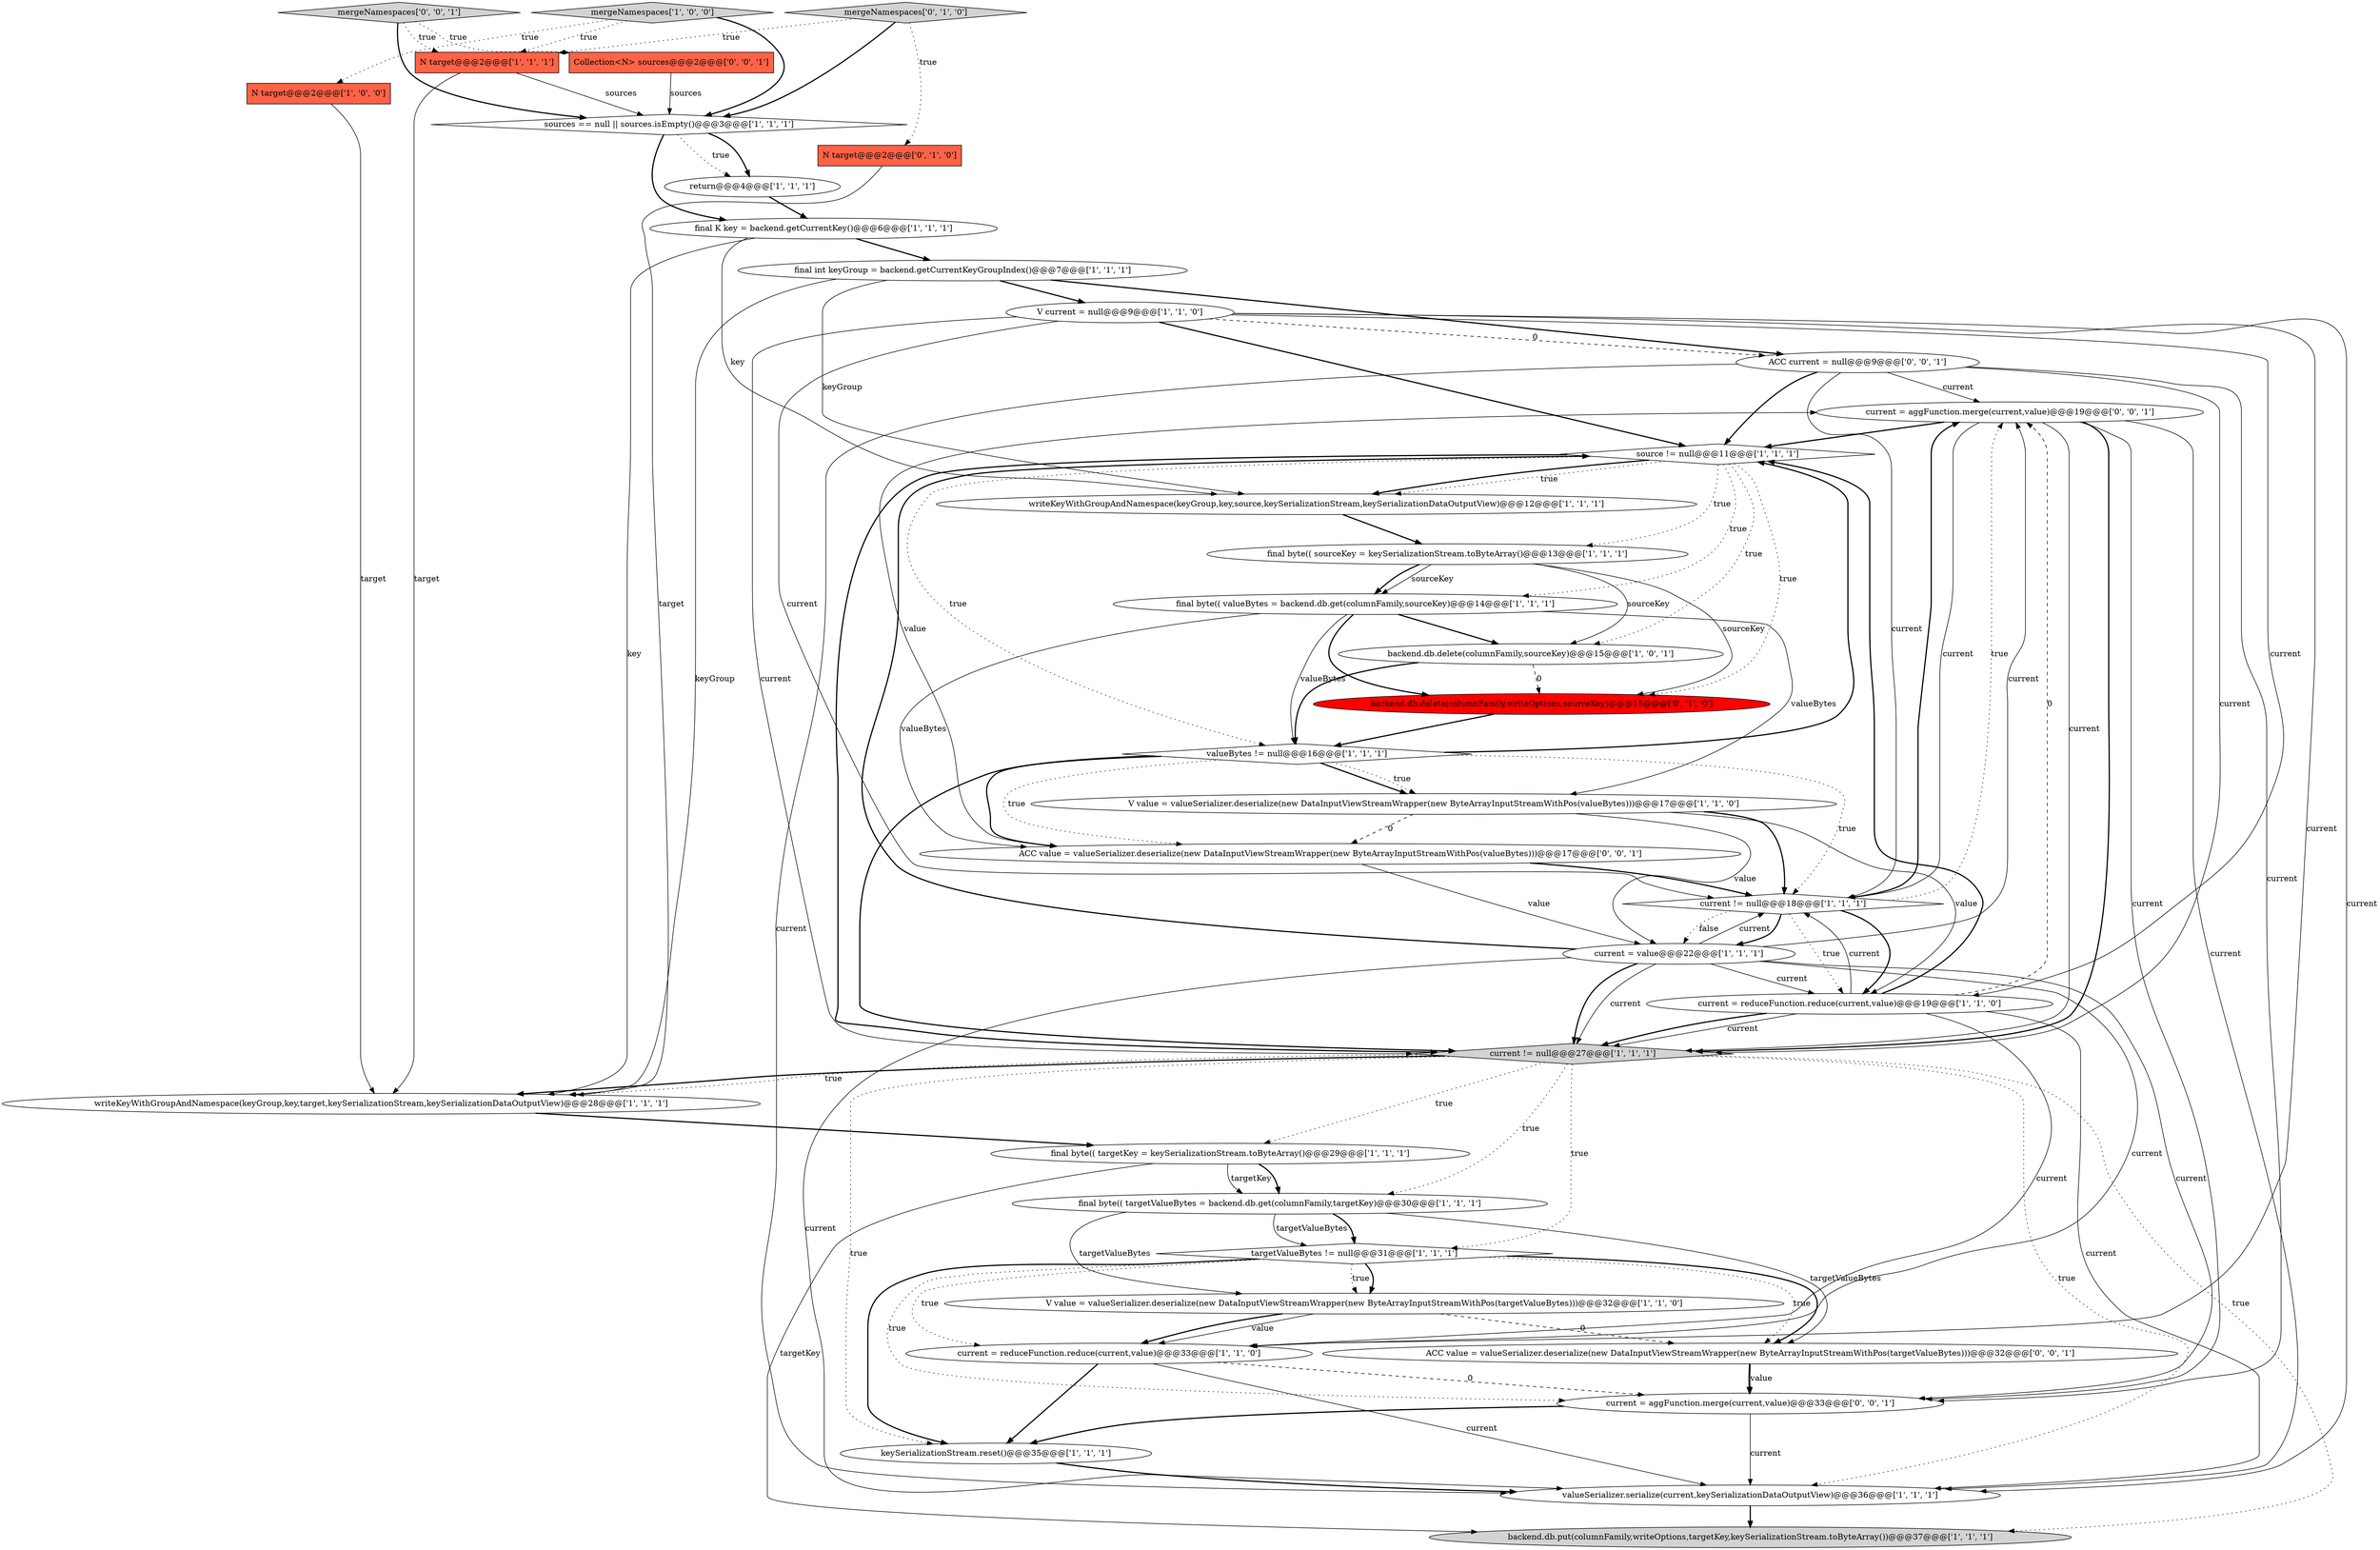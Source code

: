 digraph {
23 [style = filled, label = "return@@@4@@@['1', '1', '1']", fillcolor = white, shape = ellipse image = "AAA0AAABBB1BBB"];
34 [style = filled, label = "current = aggFunction.merge(current,value)@@@19@@@['0', '0', '1']", fillcolor = white, shape = ellipse image = "AAA0AAABBB3BBB"];
37 [style = filled, label = "ACC value = valueSerializer.deserialize(new DataInputViewStreamWrapper(new ByteArrayInputStreamWithPos(valueBytes)))@@@17@@@['0', '0', '1']", fillcolor = white, shape = ellipse image = "AAA0AAABBB3BBB"];
0 [style = filled, label = "V value = valueSerializer.deserialize(new DataInputViewStreamWrapper(new ByteArrayInputStreamWithPos(targetValueBytes)))@@@32@@@['1', '1', '0']", fillcolor = white, shape = ellipse image = "AAA0AAABBB1BBB"];
2 [style = filled, label = "final byte(( targetValueBytes = backend.db.get(columnFamily,targetKey)@@@30@@@['1', '1', '1']", fillcolor = white, shape = ellipse image = "AAA0AAABBB1BBB"];
10 [style = filled, label = "source != null@@@11@@@['1', '1', '1']", fillcolor = white, shape = diamond image = "AAA0AAABBB1BBB"];
26 [style = filled, label = "backend.db.put(columnFamily,writeOptions,targetKey,keySerializationStream.toByteArray())@@@37@@@['1', '1', '1']", fillcolor = lightgray, shape = ellipse image = "AAA0AAABBB1BBB"];
7 [style = filled, label = "mergeNamespaces['1', '0', '0']", fillcolor = lightgray, shape = diamond image = "AAA0AAABBB1BBB"];
17 [style = filled, label = "backend.db.delete(columnFamily,sourceKey)@@@15@@@['1', '0', '1']", fillcolor = white, shape = ellipse image = "AAA0AAABBB1BBB"];
11 [style = filled, label = "N target@@@2@@@['1', '0', '0']", fillcolor = tomato, shape = box image = "AAA0AAABBB1BBB"];
9 [style = filled, label = "final K key = backend.getCurrentKey()@@@6@@@['1', '1', '1']", fillcolor = white, shape = ellipse image = "AAA0AAABBB1BBB"];
31 [style = filled, label = "ACC current = null@@@9@@@['0', '0', '1']", fillcolor = white, shape = ellipse image = "AAA0AAABBB3BBB"];
6 [style = filled, label = "current != null@@@27@@@['1', '1', '1']", fillcolor = lightgray, shape = diamond image = "AAA0AAABBB1BBB"];
12 [style = filled, label = "valueBytes != null@@@16@@@['1', '1', '1']", fillcolor = white, shape = diamond image = "AAA0AAABBB1BBB"];
13 [style = filled, label = "final byte(( sourceKey = keySerializationStream.toByteArray()@@@13@@@['1', '1', '1']", fillcolor = white, shape = ellipse image = "AAA0AAABBB1BBB"];
28 [style = filled, label = "N target@@@2@@@['0', '1', '0']", fillcolor = tomato, shape = box image = "AAA0AAABBB2BBB"];
29 [style = filled, label = "mergeNamespaces['0', '1', '0']", fillcolor = lightgray, shape = diamond image = "AAA0AAABBB2BBB"];
24 [style = filled, label = "V value = valueSerializer.deserialize(new DataInputViewStreamWrapper(new ByteArrayInputStreamWithPos(valueBytes)))@@@17@@@['1', '1', '0']", fillcolor = white, shape = ellipse image = "AAA0AAABBB1BBB"];
25 [style = filled, label = "N target@@@2@@@['1', '1', '1']", fillcolor = tomato, shape = box image = "AAA0AAABBB1BBB"];
20 [style = filled, label = "valueSerializer.serialize(current,keySerializationDataOutputView)@@@36@@@['1', '1', '1']", fillcolor = white, shape = ellipse image = "AAA0AAABBB1BBB"];
30 [style = filled, label = "backend.db.delete(columnFamily,writeOptions,sourceKey)@@@15@@@['0', '1', '0']", fillcolor = red, shape = ellipse image = "AAA1AAABBB2BBB"];
8 [style = filled, label = "targetValueBytes != null@@@31@@@['1', '1', '1']", fillcolor = white, shape = diamond image = "AAA0AAABBB1BBB"];
32 [style = filled, label = "current = aggFunction.merge(current,value)@@@33@@@['0', '0', '1']", fillcolor = white, shape = ellipse image = "AAA0AAABBB3BBB"];
16 [style = filled, label = "writeKeyWithGroupAndNamespace(keyGroup,key,target,keySerializationStream,keySerializationDataOutputView)@@@28@@@['1', '1', '1']", fillcolor = white, shape = ellipse image = "AAA0AAABBB1BBB"];
1 [style = filled, label = "keySerializationStream.reset()@@@35@@@['1', '1', '1']", fillcolor = white, shape = ellipse image = "AAA0AAABBB1BBB"];
36 [style = filled, label = "mergeNamespaces['0', '0', '1']", fillcolor = lightgray, shape = diamond image = "AAA0AAABBB3BBB"];
4 [style = filled, label = "final int keyGroup = backend.getCurrentKeyGroupIndex()@@@7@@@['1', '1', '1']", fillcolor = white, shape = ellipse image = "AAA0AAABBB1BBB"];
21 [style = filled, label = "writeKeyWithGroupAndNamespace(keyGroup,key,source,keySerializationStream,keySerializationDataOutputView)@@@12@@@['1', '1', '1']", fillcolor = white, shape = ellipse image = "AAA0AAABBB1BBB"];
27 [style = filled, label = "current = value@@@22@@@['1', '1', '1']", fillcolor = white, shape = ellipse image = "AAA0AAABBB1BBB"];
15 [style = filled, label = "current = reduceFunction.reduce(current,value)@@@19@@@['1', '1', '0']", fillcolor = white, shape = ellipse image = "AAA0AAABBB1BBB"];
14 [style = filled, label = "sources == null || sources.isEmpty()@@@3@@@['1', '1', '1']", fillcolor = white, shape = diamond image = "AAA0AAABBB1BBB"];
19 [style = filled, label = "final byte(( targetKey = keySerializationStream.toByteArray()@@@29@@@['1', '1', '1']", fillcolor = white, shape = ellipse image = "AAA0AAABBB1BBB"];
5 [style = filled, label = "final byte(( valueBytes = backend.db.get(columnFamily,sourceKey)@@@14@@@['1', '1', '1']", fillcolor = white, shape = ellipse image = "AAA0AAABBB1BBB"];
35 [style = filled, label = "ACC value = valueSerializer.deserialize(new DataInputViewStreamWrapper(new ByteArrayInputStreamWithPos(targetValueBytes)))@@@32@@@['0', '0', '1']", fillcolor = white, shape = ellipse image = "AAA0AAABBB3BBB"];
22 [style = filled, label = "current = reduceFunction.reduce(current,value)@@@33@@@['1', '1', '0']", fillcolor = white, shape = ellipse image = "AAA0AAABBB1BBB"];
3 [style = filled, label = "V current = null@@@9@@@['1', '1', '0']", fillcolor = white, shape = ellipse image = "AAA0AAABBB1BBB"];
33 [style = filled, label = "Collection<N> sources@@@2@@@['0', '0', '1']", fillcolor = tomato, shape = box image = "AAA0AAABBB3BBB"];
18 [style = filled, label = "current != null@@@18@@@['1', '1', '1']", fillcolor = white, shape = diamond image = "AAA0AAABBB1BBB"];
3->15 [style = solid, label="current"];
15->10 [style = bold, label=""];
31->20 [style = solid, label="current"];
20->26 [style = bold, label=""];
18->15 [style = dotted, label="true"];
6->1 [style = dotted, label="true"];
1->20 [style = bold, label=""];
11->16 [style = solid, label="target"];
15->6 [style = solid, label="current"];
2->0 [style = solid, label="targetValueBytes"];
3->18 [style = solid, label="current"];
10->30 [style = dotted, label="true"];
6->19 [style = dotted, label="true"];
18->34 [style = dotted, label="true"];
33->14 [style = solid, label="sources"];
7->14 [style = bold, label=""];
15->20 [style = solid, label="current"];
25->16 [style = solid, label="target"];
8->0 [style = bold, label=""];
8->1 [style = bold, label=""];
6->26 [style = dotted, label="true"];
12->10 [style = bold, label=""];
31->32 [style = solid, label="current"];
34->6 [style = solid, label="current"];
19->2 [style = solid, label="targetKey"];
34->20 [style = solid, label="current"];
27->34 [style = solid, label="current"];
29->14 [style = bold, label=""];
8->22 [style = dotted, label="true"];
14->9 [style = bold, label=""];
8->0 [style = dotted, label="true"];
27->6 [style = solid, label="current"];
5->30 [style = bold, label=""];
22->20 [style = solid, label="current"];
5->12 [style = solid, label="valueBytes"];
21->13 [style = bold, label=""];
4->3 [style = bold, label=""];
15->34 [style = dashed, label="0"];
27->22 [style = solid, label="current"];
13->5 [style = solid, label="sourceKey"];
37->34 [style = solid, label="value"];
3->31 [style = dashed, label="0"];
18->15 [style = bold, label=""];
12->18 [style = dotted, label="true"];
10->21 [style = bold, label=""];
27->18 [style = solid, label="current"];
31->18 [style = solid, label="current"];
19->2 [style = bold, label=""];
16->19 [style = bold, label=""];
13->30 [style = solid, label="sourceKey"];
5->17 [style = bold, label=""];
24->18 [style = bold, label=""];
36->14 [style = bold, label=""];
13->17 [style = solid, label="sourceKey"];
12->37 [style = bold, label=""];
6->20 [style = dotted, label="true"];
27->32 [style = solid, label="current"];
3->10 [style = bold, label=""];
18->27 [style = dotted, label="false"];
24->27 [style = solid, label="value"];
4->16 [style = solid, label="keyGroup"];
13->5 [style = bold, label=""];
37->27 [style = solid, label="value"];
0->35 [style = dashed, label="0"];
0->22 [style = solid, label="value"];
31->34 [style = solid, label="current"];
12->37 [style = dotted, label="true"];
24->15 [style = solid, label="value"];
8->35 [style = dotted, label="true"];
27->15 [style = solid, label="current"];
18->34 [style = bold, label=""];
5->37 [style = solid, label="valueBytes"];
35->32 [style = bold, label=""];
15->22 [style = solid, label="current"];
14->23 [style = dotted, label="true"];
34->18 [style = solid, label="current"];
12->24 [style = bold, label=""];
10->6 [style = bold, label=""];
8->35 [style = bold, label=""];
10->17 [style = dotted, label="true"];
4->31 [style = bold, label=""];
24->37 [style = dashed, label="0"];
17->12 [style = bold, label=""];
6->2 [style = dotted, label="true"];
30->12 [style = bold, label=""];
7->11 [style = dotted, label="true"];
29->28 [style = dotted, label="true"];
3->22 [style = solid, label="current"];
10->13 [style = dotted, label="true"];
14->23 [style = bold, label=""];
6->8 [style = dotted, label="true"];
31->10 [style = bold, label=""];
28->16 [style = solid, label="target"];
27->10 [style = bold, label=""];
32->1 [style = bold, label=""];
12->24 [style = dotted, label="true"];
25->14 [style = solid, label="sources"];
31->6 [style = solid, label="current"];
22->1 [style = bold, label=""];
34->32 [style = solid, label="current"];
9->16 [style = solid, label="key"];
29->25 [style = dotted, label="true"];
36->33 [style = dotted, label="true"];
10->12 [style = dotted, label="true"];
9->21 [style = solid, label="key"];
15->18 [style = solid, label="current"];
4->21 [style = solid, label="keyGroup"];
32->20 [style = solid, label="current"];
3->6 [style = solid, label="current"];
9->4 [style = bold, label=""];
35->32 [style = solid, label="value"];
15->6 [style = bold, label=""];
22->32 [style = dashed, label="0"];
8->32 [style = dotted, label="true"];
10->5 [style = dotted, label="true"];
12->6 [style = bold, label=""];
34->10 [style = bold, label=""];
27->6 [style = bold, label=""];
19->26 [style = solid, label="targetKey"];
27->20 [style = solid, label="current"];
18->27 [style = bold, label=""];
6->16 [style = bold, label=""];
0->22 [style = bold, label=""];
34->6 [style = bold, label=""];
3->20 [style = solid, label="current"];
7->25 [style = dotted, label="true"];
2->35 [style = solid, label="targetValueBytes"];
37->18 [style = bold, label=""];
5->24 [style = solid, label="valueBytes"];
10->21 [style = dotted, label="true"];
23->9 [style = bold, label=""];
2->8 [style = solid, label="targetValueBytes"];
17->30 [style = dashed, label="0"];
36->25 [style = dotted, label="true"];
6->16 [style = dotted, label="true"];
2->8 [style = bold, label=""];
}

